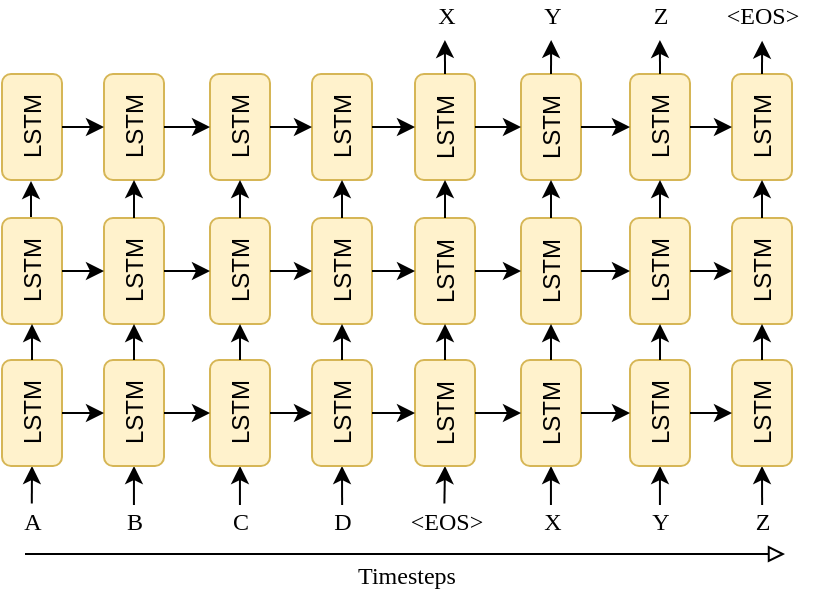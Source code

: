 <mxfile pages="1" version="11.2.8" type="github"><diagram id="mNvA7_34ZhxDh4VkclQN" name="Page-1"><mxGraphModel dx="1422" dy="761" grid="1" gridSize="10" guides="1" tooltips="1" connect="1" arrows="1" fold="1" page="1" pageScale="1" pageWidth="850" pageHeight="1100" math="0" shadow="0"><root><mxCell id="0"/><mxCell id="1" parent="0"/><mxCell id="W7psB1ZoYhxOaM0U4v4y-11" value="A" style="text;html=1;resizable=0;points=[];autosize=1;align=center;verticalAlign=middle;spacingTop=-4;fontFamily=Georgia;" parent="1" vertex="1"><mxGeometry x="168" y="675.5" width="20" height="20" as="geometry"/></mxCell><mxCell id="_nUqMNJ9ulPQI2ODcKf7-5" value="C" style="text;html=1;resizable=0;points=[];autosize=1;align=center;verticalAlign=middle;spacingTop=-4;fontFamily=Georgia;" parent="1" vertex="1"><mxGeometry x="272" y="675.5" width="20" height="20" as="geometry"/></mxCell><mxCell id="_nUqMNJ9ulPQI2ODcKf7-6" value="D" style="text;html=1;resizable=0;points=[];autosize=1;align=center;verticalAlign=middle;spacingTop=-4;fontFamily=Georgia;" parent="1" vertex="1"><mxGeometry x="323" y="675.5" width="20" height="20" as="geometry"/></mxCell><mxCell id="_nUqMNJ9ulPQI2ODcKf7-7" value="B" style="text;html=1;resizable=0;points=[];autosize=1;align=center;verticalAlign=middle;spacingTop=-4;fontFamily=Georgia;" parent="1" vertex="1"><mxGeometry x="219" y="675.5" width="20" height="20" as="geometry"/></mxCell><mxCell id="_nUqMNJ9ulPQI2ODcKf7-12" value="" style="endArrow=classic;html=1;exitX=0.495;exitY=-0.04;exitDx=0;exitDy=0;exitPerimeter=0;entryX=0;entryY=0.5;entryDx=0;entryDy=0;" parent="1" source="W7psB1ZoYhxOaM0U4v4y-11" target="lKFW-4MaCTv4oDSXfOOm-1" edge="1"><mxGeometry width="50" height="50" relative="1" as="geometry"><mxPoint x="162.5" y="824.5" as="sourcePoint"/><mxPoint x="192.412" y="714.5" as="targetPoint"/></mxGeometry></mxCell><mxCell id="_nUqMNJ9ulPQI2ODcKf7-13" value="" style="endArrow=classic;html=1;exitX=0.498;exitY=-0.001;exitDx=0;exitDy=0;exitPerimeter=0;entryX=0;entryY=0.5;entryDx=0;entryDy=0;" parent="1" source="_nUqMNJ9ulPQI2ODcKf7-7" target="lKFW-4MaCTv4oDSXfOOm-2" edge="1"><mxGeometry width="50" height="50" relative="1" as="geometry"><mxPoint x="162.5" y="824.5" as="sourcePoint"/><mxPoint x="272.5" y="714.5" as="targetPoint"/></mxGeometry></mxCell><mxCell id="_nUqMNJ9ulPQI2ODcKf7-14" value="" style="endArrow=classic;html=1;exitX=0.498;exitY=-0.003;exitDx=0;exitDy=0;exitPerimeter=0;entryX=0;entryY=0.5;entryDx=0;entryDy=0;" parent="1" source="_nUqMNJ9ulPQI2ODcKf7-5" target="lKFW-4MaCTv4oDSXfOOm-3" edge="1"><mxGeometry width="50" height="50" relative="1" as="geometry"><mxPoint x="352.5" y="784.5" as="sourcePoint"/><mxPoint x="322.5" y="774.5" as="targetPoint"/></mxGeometry></mxCell><mxCell id="_nUqMNJ9ulPQI2ODcKf7-15" value="" style="endArrow=classic;html=1;exitX=0.503;exitY=-0.003;exitDx=0;exitDy=0;exitPerimeter=0;entryX=0;entryY=0.5;entryDx=0;entryDy=0;" parent="1" source="_nUqMNJ9ulPQI2ODcKf7-6" target="lKFW-4MaCTv4oDSXfOOm-4" edge="1"><mxGeometry width="50" height="50" relative="1" as="geometry"><mxPoint x="422.5" y="764.5" as="sourcePoint"/><mxPoint x="342.5" y="774.5" as="targetPoint"/></mxGeometry></mxCell><mxCell id="_nUqMNJ9ulPQI2ODcKf7-21" value="" style="endArrow=block;html=1;endFill=0;" parent="1" edge="1"><mxGeometry width="50" height="50" relative="1" as="geometry"><mxPoint x="174.5" y="700" as="sourcePoint"/><mxPoint x="554.5" y="700" as="targetPoint"/></mxGeometry></mxCell><mxCell id="_nUqMNJ9ulPQI2ODcKf7-22" value="Timesteps" style="text;html=1;resizable=0;points=[];autosize=1;align=center;verticalAlign=middle;spacingTop=-4;fontFamily=Georgia;" parent="1" vertex="1"><mxGeometry x="329.5" y="703" width="70" height="20" as="geometry"/></mxCell><mxCell id="lKFW-4MaCTv4oDSXfOOm-1" value="LSTM" style="rounded=1;whiteSpace=wrap;html=1;fillColor=#fff2cc;strokeColor=#d6b656;shadow=0;glass=0;comic=0;rotation=-90;" parent="1" vertex="1"><mxGeometry x="151.5" y="614.5" width="53" height="30" as="geometry"/></mxCell><mxCell id="lKFW-4MaCTv4oDSXfOOm-2" value="LSTM" style="rounded=1;whiteSpace=wrap;html=1;fillColor=#fff2cc;strokeColor=#d6b656;shadow=0;glass=0;comic=0;rotation=-90;" parent="1" vertex="1"><mxGeometry x="202.5" y="614.5" width="53" height="30" as="geometry"/></mxCell><mxCell id="lKFW-4MaCTv4oDSXfOOm-3" value="LSTM" style="rounded=1;whiteSpace=wrap;html=1;fillColor=#fff2cc;strokeColor=#d6b656;shadow=0;glass=0;comic=0;rotation=-90;" parent="1" vertex="1"><mxGeometry x="255.5" y="614.5" width="53" height="30" as="geometry"/></mxCell><mxCell id="lKFW-4MaCTv4oDSXfOOm-4" value="LSTM" style="rounded=1;whiteSpace=wrap;html=1;fillColor=#fff2cc;strokeColor=#d6b656;shadow=0;glass=0;comic=0;rotation=-90;" parent="1" vertex="1"><mxGeometry x="306.5" y="614.5" width="53" height="30" as="geometry"/></mxCell><mxCell id="lKFW-4MaCTv4oDSXfOOm-8" value="" style="endArrow=classic;html=1;exitX=0.5;exitY=1;exitDx=0;exitDy=0;entryX=0.5;entryY=0;entryDx=0;entryDy=0;" parent="1" source="lKFW-4MaCTv4oDSXfOOm-1" target="lKFW-4MaCTv4oDSXfOOm-2" edge="1"><mxGeometry width="50" height="50" relative="1" as="geometry"><mxPoint x="112.5" y="794.5" as="sourcePoint"/><mxPoint x="162.5" y="744.5" as="targetPoint"/></mxGeometry></mxCell><mxCell id="lKFW-4MaCTv4oDSXfOOm-9" value="" style="endArrow=classic;html=1;exitX=0.5;exitY=1;exitDx=0;exitDy=0;entryX=0.5;entryY=0;entryDx=0;entryDy=0;" parent="1" source="lKFW-4MaCTv4oDSXfOOm-2" target="lKFW-4MaCTv4oDSXfOOm-3" edge="1"><mxGeometry width="50" height="50" relative="1" as="geometry"><mxPoint x="203.0" y="639.5" as="sourcePoint"/><mxPoint x="224" y="639.5" as="targetPoint"/></mxGeometry></mxCell><mxCell id="lKFW-4MaCTv4oDSXfOOm-10" value="" style="endArrow=classic;html=1;exitX=0.5;exitY=1;exitDx=0;exitDy=0;entryX=0.5;entryY=0;entryDx=0;entryDy=0;" parent="1" source="lKFW-4MaCTv4oDSXfOOm-3" target="lKFW-4MaCTv4oDSXfOOm-4" edge="1"><mxGeometry width="50" height="50" relative="1" as="geometry"><mxPoint x="211.0" y="649.5" as="sourcePoint"/><mxPoint x="232" y="649.5" as="targetPoint"/></mxGeometry></mxCell><mxCell id="lKFW-4MaCTv4oDSXfOOm-11" value="LSTM" style="rounded=1;whiteSpace=wrap;html=1;fillColor=#fff2cc;strokeColor=#d6b656;shadow=0;glass=0;comic=0;rotation=-90;" parent="1" vertex="1"><mxGeometry x="151.5" y="543.5" width="53" height="30" as="geometry"/></mxCell><mxCell id="lKFW-4MaCTv4oDSXfOOm-12" value="LSTM" style="rounded=1;whiteSpace=wrap;html=1;fillColor=#fff2cc;strokeColor=#d6b656;shadow=0;glass=0;comic=0;rotation=-90;" parent="1" vertex="1"><mxGeometry x="202.5" y="543.5" width="53" height="30" as="geometry"/></mxCell><mxCell id="lKFW-4MaCTv4oDSXfOOm-13" value="LSTM" style="rounded=1;whiteSpace=wrap;html=1;fillColor=#fff2cc;strokeColor=#d6b656;shadow=0;glass=0;comic=0;rotation=-90;" parent="1" vertex="1"><mxGeometry x="306.5" y="471.5" width="53" height="30" as="geometry"/></mxCell><mxCell id="lKFW-4MaCTv4oDSXfOOm-14" value="LSTM" style="rounded=1;whiteSpace=wrap;html=1;fillColor=#fff2cc;strokeColor=#d6b656;shadow=0;glass=0;comic=0;rotation=-90;" parent="1" vertex="1"><mxGeometry x="255.5" y="543.5" width="53" height="30" as="geometry"/></mxCell><mxCell id="lKFW-4MaCTv4oDSXfOOm-15" value="LSTM" style="rounded=1;whiteSpace=wrap;html=1;fillColor=#fff2cc;strokeColor=#d6b656;shadow=0;glass=0;comic=0;rotation=-90;" parent="1" vertex="1"><mxGeometry x="151.5" y="471.5" width="53" height="30" as="geometry"/></mxCell><mxCell id="lKFW-4MaCTv4oDSXfOOm-16" value="LSTM" style="rounded=1;whiteSpace=wrap;html=1;fillColor=#fff2cc;strokeColor=#d6b656;shadow=0;glass=0;comic=0;rotation=-90;" parent="1" vertex="1"><mxGeometry x="202.5" y="471.5" width="53" height="30" as="geometry"/></mxCell><mxCell id="lKFW-4MaCTv4oDSXfOOm-17" value="LSTM" style="rounded=1;whiteSpace=wrap;html=1;fillColor=#fff2cc;strokeColor=#d6b656;shadow=0;glass=0;comic=0;rotation=-90;" parent="1" vertex="1"><mxGeometry x="255.5" y="471.5" width="53" height="30" as="geometry"/></mxCell><mxCell id="lKFW-4MaCTv4oDSXfOOm-18" value="LSTM" style="rounded=1;whiteSpace=wrap;html=1;fillColor=#fff2cc;strokeColor=#d6b656;shadow=0;glass=0;comic=0;rotation=-90;" parent="1" vertex="1"><mxGeometry x="306.5" y="543.5" width="53" height="30" as="geometry"/></mxCell><mxCell id="lKFW-4MaCTv4oDSXfOOm-23" value="" style="endArrow=classic;html=1;entryX=0;entryY=0.5;entryDx=0;entryDy=0;exitX=1;exitY=0.5;exitDx=0;exitDy=0;" parent="1" source="lKFW-4MaCTv4oDSXfOOm-1" target="lKFW-4MaCTv4oDSXfOOm-11" edge="1"><mxGeometry width="50" height="50" relative="1" as="geometry"><mxPoint x="22.5" y="793.5" as="sourcePoint"/><mxPoint x="72.5" y="743.5" as="targetPoint"/></mxGeometry></mxCell><mxCell id="lKFW-4MaCTv4oDSXfOOm-24" value="" style="endArrow=classic;html=1;entryX=0;entryY=0.5;entryDx=0;entryDy=0;exitX=1;exitY=0.5;exitDx=0;exitDy=0;" parent="1" edge="1"><mxGeometry width="50" height="50" relative="1" as="geometry"><mxPoint x="177.5" y="531.5" as="sourcePoint"/><mxPoint x="177.5" y="513.5" as="targetPoint"/></mxGeometry></mxCell><mxCell id="lKFW-4MaCTv4oDSXfOOm-25" value="" style="endArrow=classic;html=1;entryX=0;entryY=0.5;entryDx=0;entryDy=0;exitX=1;exitY=0.5;exitDx=0;exitDy=0;" parent="1" source="lKFW-4MaCTv4oDSXfOOm-2" target="lKFW-4MaCTv4oDSXfOOm-12" edge="1"><mxGeometry width="50" height="50" relative="1" as="geometry"><mxPoint x="22.5" y="793.5" as="sourcePoint"/><mxPoint x="72.5" y="743.5" as="targetPoint"/></mxGeometry></mxCell><mxCell id="lKFW-4MaCTv4oDSXfOOm-26" value="" style="endArrow=classic;html=1;entryX=0;entryY=0.5;entryDx=0;entryDy=0;exitX=1;exitY=0.5;exitDx=0;exitDy=0;" parent="1" source="lKFW-4MaCTv4oDSXfOOm-3" target="lKFW-4MaCTv4oDSXfOOm-14" edge="1"><mxGeometry width="50" height="50" relative="1" as="geometry"><mxPoint x="237" y="613" as="sourcePoint"/><mxPoint x="237" y="595" as="targetPoint"/></mxGeometry></mxCell><mxCell id="lKFW-4MaCTv4oDSXfOOm-27" value="" style="endArrow=classic;html=1;entryX=0;entryY=0.5;entryDx=0;entryDy=0;exitX=1;exitY=0.5;exitDx=0;exitDy=0;" parent="1" source="lKFW-4MaCTv4oDSXfOOm-4" target="lKFW-4MaCTv4oDSXfOOm-18" edge="1"><mxGeometry width="50" height="50" relative="1" as="geometry"><mxPoint x="245" y="623" as="sourcePoint"/><mxPoint x="245" y="605" as="targetPoint"/></mxGeometry></mxCell><mxCell id="lKFW-4MaCTv4oDSXfOOm-28" value="" style="endArrow=classic;html=1;entryX=0;entryY=0.5;entryDx=0;entryDy=0;exitX=1;exitY=0.5;exitDx=0;exitDy=0;" parent="1" source="lKFW-4MaCTv4oDSXfOOm-12" target="lKFW-4MaCTv4oDSXfOOm-16" edge="1"><mxGeometry width="50" height="50" relative="1" as="geometry"><mxPoint x="262.5" y="543.5" as="sourcePoint"/><mxPoint x="255" y="513.5" as="targetPoint"/></mxGeometry></mxCell><mxCell id="lKFW-4MaCTv4oDSXfOOm-30" value="" style="endArrow=classic;html=1;entryX=0;entryY=0.5;entryDx=0;entryDy=0;exitX=1;exitY=0.5;exitDx=0;exitDy=0;" parent="1" source="lKFW-4MaCTv4oDSXfOOm-14" target="lKFW-4MaCTv4oDSXfOOm-17" edge="1"><mxGeometry width="50" height="50" relative="1" as="geometry"><mxPoint x="237" y="542" as="sourcePoint"/><mxPoint x="237" y="523" as="targetPoint"/></mxGeometry></mxCell><mxCell id="lKFW-4MaCTv4oDSXfOOm-31" value="" style="endArrow=classic;html=1;entryX=0;entryY=0.5;entryDx=0;entryDy=0;exitX=1;exitY=0.5;exitDx=0;exitDy=0;" parent="1" source="lKFW-4MaCTv4oDSXfOOm-18" target="lKFW-4MaCTv4oDSXfOOm-13" edge="1"><mxGeometry width="50" height="50" relative="1" as="geometry"><mxPoint x="245" y="552" as="sourcePoint"/><mxPoint x="245" y="533" as="targetPoint"/></mxGeometry></mxCell><mxCell id="lKFW-4MaCTv4oDSXfOOm-37" value="" style="endArrow=classic;html=1;entryX=0.5;entryY=0;entryDx=0;entryDy=0;exitX=0.5;exitY=1;exitDx=0;exitDy=0;" parent="1" source="lKFW-4MaCTv4oDSXfOOm-11" target="lKFW-4MaCTv4oDSXfOOm-12" edge="1"><mxGeometry width="50" height="50" relative="1" as="geometry"><mxPoint x="218" y="500" as="sourcePoint"/><mxPoint x="218" y="481.0" as="targetPoint"/></mxGeometry></mxCell><mxCell id="lKFW-4MaCTv4oDSXfOOm-38" value="" style="endArrow=classic;html=1;entryX=0.5;entryY=0;entryDx=0;entryDy=0;exitX=0.5;exitY=1;exitDx=0;exitDy=0;" parent="1" source="lKFW-4MaCTv4oDSXfOOm-14" target="lKFW-4MaCTv4oDSXfOOm-18" edge="1"><mxGeometry width="50" height="50" relative="1" as="geometry"><mxPoint x="262.5" y="532.5" as="sourcePoint"/><mxPoint x="262.5" y="513.5" as="targetPoint"/></mxGeometry></mxCell><mxCell id="lKFW-4MaCTv4oDSXfOOm-39" value="" style="endArrow=classic;html=1;entryX=0.5;entryY=0;entryDx=0;entryDy=0;exitX=0.5;exitY=1;exitDx=0;exitDy=0;" parent="1" source="lKFW-4MaCTv4oDSXfOOm-12" target="lKFW-4MaCTv4oDSXfOOm-14" edge="1"><mxGeometry width="50" height="50" relative="1" as="geometry"><mxPoint x="238" y="520" as="sourcePoint"/><mxPoint x="238" y="501.0" as="targetPoint"/></mxGeometry></mxCell><mxCell id="lKFW-4MaCTv4oDSXfOOm-40" value="" style="endArrow=classic;html=1;entryX=0.5;entryY=0;entryDx=0;entryDy=0;exitX=0.5;exitY=1;exitDx=0;exitDy=0;" parent="1" source="lKFW-4MaCTv4oDSXfOOm-15" target="lKFW-4MaCTv4oDSXfOOm-16" edge="1"><mxGeometry width="50" height="50" relative="1" as="geometry"><mxPoint x="248" y="530" as="sourcePoint"/><mxPoint x="248" y="511.0" as="targetPoint"/></mxGeometry></mxCell><mxCell id="lKFW-4MaCTv4oDSXfOOm-41" value="" style="endArrow=classic;html=1;entryX=0.5;entryY=0;entryDx=0;entryDy=0;exitX=0.5;exitY=1;exitDx=0;exitDy=0;" parent="1" source="lKFW-4MaCTv4oDSXfOOm-16" target="lKFW-4MaCTv4oDSXfOOm-17" edge="1"><mxGeometry width="50" height="50" relative="1" as="geometry"><mxPoint x="258" y="540" as="sourcePoint"/><mxPoint x="258" y="521" as="targetPoint"/></mxGeometry></mxCell><mxCell id="lKFW-4MaCTv4oDSXfOOm-42" value="" style="endArrow=classic;html=1;entryX=0.5;entryY=0;entryDx=0;entryDy=0;exitX=0.5;exitY=1;exitDx=0;exitDy=0;" parent="1" source="lKFW-4MaCTv4oDSXfOOm-17" target="lKFW-4MaCTv4oDSXfOOm-13" edge="1"><mxGeometry width="50" height="50" relative="1" as="geometry"><mxPoint x="262.5" y="532.5" as="sourcePoint"/><mxPoint x="262.5" y="513.5" as="targetPoint"/></mxGeometry></mxCell><mxCell id="lKFW-4MaCTv4oDSXfOOm-86" value="&amp;lt;EOS&amp;gt;" style="text;html=1;resizable=0;points=[];autosize=1;align=center;verticalAlign=middle;spacingTop=-4;fontFamily=Georgia;" parent="1" vertex="1"><mxGeometry x="354.5" y="675.5" width="60" height="20" as="geometry"/></mxCell><mxCell id="lKFW-4MaCTv4oDSXfOOm-87" value="Y" style="text;html=1;resizable=0;points=[];autosize=1;align=center;verticalAlign=middle;spacingTop=-4;fontFamily=Georgia;" parent="1" vertex="1"><mxGeometry x="482" y="675.5" width="20" height="20" as="geometry"/></mxCell><mxCell id="lKFW-4MaCTv4oDSXfOOm-88" value="Z" style="text;html=1;resizable=0;points=[];autosize=1;align=center;verticalAlign=middle;spacingTop=-4;fontFamily=Georgia;" parent="1" vertex="1"><mxGeometry x="533" y="675.5" width="20" height="20" as="geometry"/></mxCell><mxCell id="lKFW-4MaCTv4oDSXfOOm-89" value="X" style="text;html=1;resizable=0;points=[];autosize=1;align=center;verticalAlign=middle;spacingTop=-4;fontFamily=Georgia;" parent="1" vertex="1"><mxGeometry x="427.5" y="675.5" width="20" height="20" as="geometry"/></mxCell><mxCell id="lKFW-4MaCTv4oDSXfOOm-90" value="" style="endArrow=classic;html=1;exitX=0.495;exitY=-0.04;exitDx=0;exitDy=0;exitPerimeter=0;entryX=0;entryY=0.5;entryDx=0;entryDy=0;" parent="1" source="lKFW-4MaCTv4oDSXfOOm-86" target="lKFW-4MaCTv4oDSXfOOm-94" edge="1"><mxGeometry width="50" height="50" relative="1" as="geometry"><mxPoint x="372.5" y="826" as="sourcePoint"/><mxPoint x="402.412" y="716" as="targetPoint"/></mxGeometry></mxCell><mxCell id="lKFW-4MaCTv4oDSXfOOm-91" value="" style="endArrow=classic;html=1;exitX=0.498;exitY=-0.001;exitDx=0;exitDy=0;exitPerimeter=0;entryX=0;entryY=0.5;entryDx=0;entryDy=0;" parent="1" source="lKFW-4MaCTv4oDSXfOOm-89" target="lKFW-4MaCTv4oDSXfOOm-95" edge="1"><mxGeometry width="50" height="50" relative="1" as="geometry"><mxPoint x="372.5" y="826" as="sourcePoint"/><mxPoint x="482.5" y="716" as="targetPoint"/></mxGeometry></mxCell><mxCell id="lKFW-4MaCTv4oDSXfOOm-92" value="" style="endArrow=classic;html=1;exitX=0.498;exitY=-0.003;exitDx=0;exitDy=0;exitPerimeter=0;entryX=0;entryY=0.5;entryDx=0;entryDy=0;" parent="1" source="lKFW-4MaCTv4oDSXfOOm-87" target="lKFW-4MaCTv4oDSXfOOm-96" edge="1"><mxGeometry width="50" height="50" relative="1" as="geometry"><mxPoint x="562.5" y="786" as="sourcePoint"/><mxPoint x="532.5" y="776" as="targetPoint"/></mxGeometry></mxCell><mxCell id="lKFW-4MaCTv4oDSXfOOm-93" value="" style="endArrow=classic;html=1;exitX=0.503;exitY=-0.003;exitDx=0;exitDy=0;exitPerimeter=0;entryX=0;entryY=0.5;entryDx=0;entryDy=0;" parent="1" source="lKFW-4MaCTv4oDSXfOOm-88" target="lKFW-4MaCTv4oDSXfOOm-97" edge="1"><mxGeometry width="50" height="50" relative="1" as="geometry"><mxPoint x="632.5" y="766" as="sourcePoint"/><mxPoint x="552.5" y="776" as="targetPoint"/></mxGeometry></mxCell><mxCell id="lKFW-4MaCTv4oDSXfOOm-94" value="LSTM" style="rounded=1;whiteSpace=wrap;html=1;fillColor=#fff2cc;strokeColor=#d6b656;shadow=0;glass=0;comic=0;rotation=-90;" parent="1" vertex="1"><mxGeometry x="358" y="614.5" width="53" height="30" as="geometry"/></mxCell><mxCell id="lKFW-4MaCTv4oDSXfOOm-95" value="LSTM" style="rounded=1;whiteSpace=wrap;html=1;fillColor=#fff2cc;strokeColor=#d6b656;shadow=0;glass=0;comic=0;rotation=-90;" parent="1" vertex="1"><mxGeometry x="411" y="614.5" width="53" height="30" as="geometry"/></mxCell><mxCell id="lKFW-4MaCTv4oDSXfOOm-96" value="LSTM" style="rounded=1;whiteSpace=wrap;html=1;fillColor=#fff2cc;strokeColor=#d6b656;shadow=0;glass=0;comic=0;rotation=-90;" parent="1" vertex="1"><mxGeometry x="465.5" y="614.5" width="53" height="30" as="geometry"/></mxCell><mxCell id="lKFW-4MaCTv4oDSXfOOm-97" value="LSTM" style="rounded=1;whiteSpace=wrap;html=1;fillColor=#fff2cc;strokeColor=#d6b656;shadow=0;glass=0;comic=0;rotation=-90;" parent="1" vertex="1"><mxGeometry x="516.5" y="614.5" width="53" height="30" as="geometry"/></mxCell><mxCell id="lKFW-4MaCTv4oDSXfOOm-98" value="" style="endArrow=classic;html=1;exitX=0.5;exitY=1;exitDx=0;exitDy=0;entryX=0.5;entryY=0;entryDx=0;entryDy=0;" parent="1" source="lKFW-4MaCTv4oDSXfOOm-94" target="lKFW-4MaCTv4oDSXfOOm-95" edge="1"><mxGeometry width="50" height="50" relative="1" as="geometry"><mxPoint x="322.5" y="796" as="sourcePoint"/><mxPoint x="372.5" y="746" as="targetPoint"/></mxGeometry></mxCell><mxCell id="lKFW-4MaCTv4oDSXfOOm-99" value="" style="endArrow=classic;html=1;exitX=0.5;exitY=1;exitDx=0;exitDy=0;entryX=0.5;entryY=0;entryDx=0;entryDy=0;" parent="1" source="lKFW-4MaCTv4oDSXfOOm-95" target="lKFW-4MaCTv4oDSXfOOm-96" edge="1"><mxGeometry width="50" height="50" relative="1" as="geometry"><mxPoint x="413.0" y="641" as="sourcePoint"/><mxPoint x="434" y="641" as="targetPoint"/></mxGeometry></mxCell><mxCell id="lKFW-4MaCTv4oDSXfOOm-100" value="" style="endArrow=classic;html=1;exitX=0.5;exitY=1;exitDx=0;exitDy=0;entryX=0.5;entryY=0;entryDx=0;entryDy=0;" parent="1" source="lKFW-4MaCTv4oDSXfOOm-96" target="lKFW-4MaCTv4oDSXfOOm-97" edge="1"><mxGeometry width="50" height="50" relative="1" as="geometry"><mxPoint x="421.0" y="651" as="sourcePoint"/><mxPoint x="442" y="651" as="targetPoint"/></mxGeometry></mxCell><mxCell id="lKFW-4MaCTv4oDSXfOOm-101" value="LSTM" style="rounded=1;whiteSpace=wrap;html=1;fillColor=#fff2cc;strokeColor=#d6b656;shadow=0;glass=0;comic=0;rotation=-90;" parent="1" vertex="1"><mxGeometry x="358" y="543.5" width="53" height="30" as="geometry"/></mxCell><mxCell id="lKFW-4MaCTv4oDSXfOOm-102" value="LSTM" style="rounded=1;whiteSpace=wrap;html=1;fillColor=#fff2cc;strokeColor=#d6b656;shadow=0;glass=0;comic=0;rotation=-90;" parent="1" vertex="1"><mxGeometry x="411" y="543.5" width="53" height="30" as="geometry"/></mxCell><mxCell id="lKFW-4MaCTv4oDSXfOOm-103" value="LSTM" style="rounded=1;whiteSpace=wrap;html=1;fillColor=#fff2cc;strokeColor=#d6b656;shadow=0;glass=0;comic=0;rotation=-90;" parent="1" vertex="1"><mxGeometry x="516.5" y="471.5" width="53" height="30" as="geometry"/></mxCell><mxCell id="lKFW-4MaCTv4oDSXfOOm-104" value="LSTM" style="rounded=1;whiteSpace=wrap;html=1;fillColor=#fff2cc;strokeColor=#d6b656;shadow=0;glass=0;comic=0;rotation=-90;" parent="1" vertex="1"><mxGeometry x="465.5" y="543.5" width="53" height="30" as="geometry"/></mxCell><mxCell id="lKFW-4MaCTv4oDSXfOOm-105" value="LSTM" style="rounded=1;whiteSpace=wrap;html=1;fillColor=#fff2cc;strokeColor=#d6b656;shadow=0;glass=0;comic=0;rotation=-90;" parent="1" vertex="1"><mxGeometry x="358" y="471.5" width="53" height="30" as="geometry"/></mxCell><mxCell id="lKFW-4MaCTv4oDSXfOOm-106" value="LSTM" style="rounded=1;whiteSpace=wrap;html=1;fillColor=#fff2cc;strokeColor=#d6b656;shadow=0;glass=0;comic=0;rotation=-90;" parent="1" vertex="1"><mxGeometry x="411" y="471.5" width="53" height="30" as="geometry"/></mxCell><mxCell id="lKFW-4MaCTv4oDSXfOOm-107" value="LSTM" style="rounded=1;whiteSpace=wrap;html=1;fillColor=#fff2cc;strokeColor=#d6b656;shadow=0;glass=0;comic=0;rotation=-90;" parent="1" vertex="1"><mxGeometry x="465.5" y="471.5" width="53" height="30" as="geometry"/></mxCell><mxCell id="lKFW-4MaCTv4oDSXfOOm-108" value="LSTM" style="rounded=1;whiteSpace=wrap;html=1;fillColor=#fff2cc;strokeColor=#d6b656;shadow=0;glass=0;comic=0;rotation=-90;" parent="1" vertex="1"><mxGeometry x="516.5" y="543.5" width="53" height="30" as="geometry"/></mxCell><mxCell id="lKFW-4MaCTv4oDSXfOOm-109" value="" style="endArrow=classic;html=1;entryX=0;entryY=0.5;entryDx=0;entryDy=0;exitX=1;exitY=0.5;exitDx=0;exitDy=0;" parent="1" source="lKFW-4MaCTv4oDSXfOOm-94" target="lKFW-4MaCTv4oDSXfOOm-101" edge="1"><mxGeometry width="50" height="50" relative="1" as="geometry"><mxPoint x="232.5" y="795" as="sourcePoint"/><mxPoint x="282.5" y="745" as="targetPoint"/></mxGeometry></mxCell><mxCell id="lKFW-4MaCTv4oDSXfOOm-111" value="" style="endArrow=classic;html=1;entryX=0;entryY=0.5;entryDx=0;entryDy=0;exitX=1;exitY=0.5;exitDx=0;exitDy=0;" parent="1" source="lKFW-4MaCTv4oDSXfOOm-95" target="lKFW-4MaCTv4oDSXfOOm-102" edge="1"><mxGeometry width="50" height="50" relative="1" as="geometry"><mxPoint x="232.5" y="795" as="sourcePoint"/><mxPoint x="282.5" y="745" as="targetPoint"/></mxGeometry></mxCell><mxCell id="lKFW-4MaCTv4oDSXfOOm-112" value="" style="endArrow=classic;html=1;entryX=0;entryY=0.5;entryDx=0;entryDy=0;exitX=1;exitY=0.5;exitDx=0;exitDy=0;" parent="1" source="lKFW-4MaCTv4oDSXfOOm-96" target="lKFW-4MaCTv4oDSXfOOm-104" edge="1"><mxGeometry width="50" height="50" relative="1" as="geometry"><mxPoint x="447" y="614.5" as="sourcePoint"/><mxPoint x="447" y="596.5" as="targetPoint"/></mxGeometry></mxCell><mxCell id="lKFW-4MaCTv4oDSXfOOm-113" value="" style="endArrow=classic;html=1;entryX=0;entryY=0.5;entryDx=0;entryDy=0;exitX=1;exitY=0.5;exitDx=0;exitDy=0;" parent="1" source="lKFW-4MaCTv4oDSXfOOm-97" target="lKFW-4MaCTv4oDSXfOOm-108" edge="1"><mxGeometry width="50" height="50" relative="1" as="geometry"><mxPoint x="455" y="624.5" as="sourcePoint"/><mxPoint x="455" y="606.5" as="targetPoint"/></mxGeometry></mxCell><mxCell id="lKFW-4MaCTv4oDSXfOOm-114" value="" style="endArrow=classic;html=1;entryX=0;entryY=0.5;entryDx=0;entryDy=0;exitX=1;exitY=0.5;exitDx=0;exitDy=0;" parent="1" source="lKFW-4MaCTv4oDSXfOOm-102" target="lKFW-4MaCTv4oDSXfOOm-106" edge="1"><mxGeometry width="50" height="50" relative="1" as="geometry"><mxPoint x="472.5" y="545" as="sourcePoint"/><mxPoint x="465" y="515" as="targetPoint"/></mxGeometry></mxCell><mxCell id="lKFW-4MaCTv4oDSXfOOm-115" value="" style="endArrow=classic;html=1;entryX=0;entryY=0.5;entryDx=0;entryDy=0;exitX=1;exitY=0.5;exitDx=0;exitDy=0;" parent="1" source="lKFW-4MaCTv4oDSXfOOm-104" target="lKFW-4MaCTv4oDSXfOOm-107" edge="1"><mxGeometry width="50" height="50" relative="1" as="geometry"><mxPoint x="447" y="543.5" as="sourcePoint"/><mxPoint x="447" y="524.5" as="targetPoint"/></mxGeometry></mxCell><mxCell id="lKFW-4MaCTv4oDSXfOOm-116" value="" style="endArrow=classic;html=1;entryX=0;entryY=0.5;entryDx=0;entryDy=0;exitX=1;exitY=0.5;exitDx=0;exitDy=0;" parent="1" source="lKFW-4MaCTv4oDSXfOOm-108" target="lKFW-4MaCTv4oDSXfOOm-103" edge="1"><mxGeometry width="50" height="50" relative="1" as="geometry"><mxPoint x="455" y="553.5" as="sourcePoint"/><mxPoint x="455" y="534.5" as="targetPoint"/></mxGeometry></mxCell><mxCell id="lKFW-4MaCTv4oDSXfOOm-117" value="" style="endArrow=classic;html=1;exitX=1;exitY=0.5;exitDx=0;exitDy=0;entryX=0.498;entryY=0.998;entryDx=0;entryDy=0;entryPerimeter=0;" parent="1" source="lKFW-4MaCTv4oDSXfOOm-105" target="lKFW-4MaCTv4oDSXfOOm-133" edge="1"><mxGeometry width="50" height="50" relative="1" as="geometry"><mxPoint x="352.5" y="463" as="sourcePoint"/><mxPoint x="390" y="450" as="targetPoint"/><Array as="points"/></mxGeometry></mxCell><mxCell id="lKFW-4MaCTv4oDSXfOOm-118" value="" style="endArrow=classic;html=1;entryX=0.504;entryY=0.998;entryDx=0;entryDy=0;exitX=1;exitY=0.5;exitDx=0;exitDy=0;entryPerimeter=0;" parent="1" source="lKFW-4MaCTv4oDSXfOOm-106" target="lKFW-4MaCTv4oDSXfOOm-134" edge="1"><mxGeometry width="50" height="50" relative="1" as="geometry"><mxPoint x="412.5" y="464" as="sourcePoint"/><mxPoint x="439.0" y="442.5" as="targetPoint"/></mxGeometry></mxCell><mxCell id="lKFW-4MaCTv4oDSXfOOm-119" value="" style="endArrow=classic;html=1;entryX=0.498;entryY=0.998;entryDx=0;entryDy=0;exitX=1;exitY=0.5;exitDx=0;exitDy=0;entryPerimeter=0;" parent="1" source="lKFW-4MaCTv4oDSXfOOm-107" target="lKFW-4MaCTv4oDSXfOOm-137" edge="1"><mxGeometry width="50" height="50" relative="1" as="geometry"><mxPoint x="463" y="464" as="sourcePoint"/><mxPoint x="492" y="442.5" as="targetPoint"/></mxGeometry></mxCell><mxCell id="lKFW-4MaCTv4oDSXfOOm-120" value="" style="endArrow=classic;html=1;exitX=1;exitY=0.5;exitDx=0;exitDy=0;entryX=0.501;entryY=1.017;entryDx=0;entryDy=0;entryPerimeter=0;" parent="1" source="lKFW-4MaCTv4oDSXfOOm-103" target="lKFW-4MaCTv4oDSXfOOm-127" edge="1"><mxGeometry width="50" height="50" relative="1" as="geometry"><mxPoint x="518" y="464" as="sourcePoint"/><mxPoint x="543.5" y="443" as="targetPoint"/></mxGeometry></mxCell><mxCell id="lKFW-4MaCTv4oDSXfOOm-121" value="" style="endArrow=classic;html=1;entryX=0.5;entryY=0;entryDx=0;entryDy=0;exitX=0.5;exitY=1;exitDx=0;exitDy=0;" parent="1" source="lKFW-4MaCTv4oDSXfOOm-101" target="lKFW-4MaCTv4oDSXfOOm-102" edge="1"><mxGeometry width="50" height="50" relative="1" as="geometry"><mxPoint x="428" y="501.5" as="sourcePoint"/><mxPoint x="428" y="482.5" as="targetPoint"/></mxGeometry></mxCell><mxCell id="lKFW-4MaCTv4oDSXfOOm-122" value="" style="endArrow=classic;html=1;entryX=0.5;entryY=0;entryDx=0;entryDy=0;exitX=0.5;exitY=1;exitDx=0;exitDy=0;" parent="1" source="lKFW-4MaCTv4oDSXfOOm-104" target="lKFW-4MaCTv4oDSXfOOm-108" edge="1"><mxGeometry width="50" height="50" relative="1" as="geometry"><mxPoint x="472.5" y="534" as="sourcePoint"/><mxPoint x="472.5" y="515" as="targetPoint"/></mxGeometry></mxCell><mxCell id="lKFW-4MaCTv4oDSXfOOm-123" value="" style="endArrow=classic;html=1;entryX=0.5;entryY=0;entryDx=0;entryDy=0;exitX=0.5;exitY=1;exitDx=0;exitDy=0;" parent="1" source="lKFW-4MaCTv4oDSXfOOm-102" target="lKFW-4MaCTv4oDSXfOOm-104" edge="1"><mxGeometry width="50" height="50" relative="1" as="geometry"><mxPoint x="448" y="521.5" as="sourcePoint"/><mxPoint x="448" y="502.5" as="targetPoint"/></mxGeometry></mxCell><mxCell id="lKFW-4MaCTv4oDSXfOOm-124" value="" style="endArrow=classic;html=1;entryX=0.5;entryY=0;entryDx=0;entryDy=0;exitX=0.5;exitY=1;exitDx=0;exitDy=0;" parent="1" source="lKFW-4MaCTv4oDSXfOOm-105" target="lKFW-4MaCTv4oDSXfOOm-106" edge="1"><mxGeometry width="50" height="50" relative="1" as="geometry"><mxPoint x="458" y="531.5" as="sourcePoint"/><mxPoint x="458" y="512.5" as="targetPoint"/></mxGeometry></mxCell><mxCell id="lKFW-4MaCTv4oDSXfOOm-125" value="" style="endArrow=classic;html=1;entryX=0.5;entryY=0;entryDx=0;entryDy=0;exitX=0.5;exitY=1;exitDx=0;exitDy=0;" parent="1" source="lKFW-4MaCTv4oDSXfOOm-106" target="lKFW-4MaCTv4oDSXfOOm-107" edge="1"><mxGeometry width="50" height="50" relative="1" as="geometry"><mxPoint x="468" y="541.5" as="sourcePoint"/><mxPoint x="468" y="522.5" as="targetPoint"/></mxGeometry></mxCell><mxCell id="lKFW-4MaCTv4oDSXfOOm-126" value="" style="endArrow=classic;html=1;entryX=0.5;entryY=0;entryDx=0;entryDy=0;exitX=0.5;exitY=1;exitDx=0;exitDy=0;" parent="1" source="lKFW-4MaCTv4oDSXfOOm-107" target="lKFW-4MaCTv4oDSXfOOm-103" edge="1"><mxGeometry width="50" height="50" relative="1" as="geometry"><mxPoint x="472.5" y="534" as="sourcePoint"/><mxPoint x="472.5" y="515" as="targetPoint"/></mxGeometry></mxCell><mxCell id="lKFW-4MaCTv4oDSXfOOm-127" value="&amp;lt;EOS&amp;gt;" style="text;html=1;resizable=0;points=[];autosize=1;align=center;verticalAlign=middle;spacingTop=-4;fontFamily=Georgia;" parent="1" vertex="1"><mxGeometry x="513" y="423" width="60" height="20" as="geometry"/></mxCell><mxCell id="lKFW-4MaCTv4oDSXfOOm-133" value="X" style="text;html=1;resizable=0;points=[];autosize=1;align=center;verticalAlign=middle;spacingTop=-4;fontFamily=Georgia;" parent="1" vertex="1"><mxGeometry x="374.5" y="423" width="20" height="20" as="geometry"/></mxCell><mxCell id="lKFW-4MaCTv4oDSXfOOm-134" value="Y" style="text;html=1;resizable=0;points=[];autosize=1;align=center;verticalAlign=middle;spacingTop=-4;fontFamily=Georgia;" parent="1" vertex="1"><mxGeometry x="427.5" y="423" width="20" height="20" as="geometry"/></mxCell><mxCell id="lKFW-4MaCTv4oDSXfOOm-137" value="Z" style="text;html=1;resizable=0;points=[];autosize=1;align=center;verticalAlign=middle;spacingTop=-4;fontFamily=Georgia;" parent="1" vertex="1"><mxGeometry x="482" y="423" width="20" height="20" as="geometry"/></mxCell><mxCell id="lKFW-4MaCTv4oDSXfOOm-138" value="" style="endArrow=classic;html=1;exitX=0.5;exitY=1;exitDx=0;exitDy=0;entryX=0.5;entryY=0;entryDx=0;entryDy=0;" parent="1" source="lKFW-4MaCTv4oDSXfOOm-4" target="lKFW-4MaCTv4oDSXfOOm-94" edge="1"><mxGeometry width="50" height="50" relative="1" as="geometry"><mxPoint x="160" y="790" as="sourcePoint"/><mxPoint x="210" y="740" as="targetPoint"/></mxGeometry></mxCell><mxCell id="lKFW-4MaCTv4oDSXfOOm-139" value="" style="endArrow=classic;html=1;exitX=0.5;exitY=1;exitDx=0;exitDy=0;entryX=0.5;entryY=0;entryDx=0;entryDy=0;" parent="1" source="lKFW-4MaCTv4oDSXfOOm-18" target="lKFW-4MaCTv4oDSXfOOm-101" edge="1"><mxGeometry width="50" height="50" relative="1" as="geometry"><mxPoint x="358" y="639.5" as="sourcePoint"/><mxPoint x="379.5" y="639.5" as="targetPoint"/></mxGeometry></mxCell><mxCell id="lKFW-4MaCTv4oDSXfOOm-140" value="" style="endArrow=classic;html=1;exitX=0.5;exitY=1;exitDx=0;exitDy=0;entryX=0.5;entryY=0;entryDx=0;entryDy=0;" parent="1" source="lKFW-4MaCTv4oDSXfOOm-13" target="lKFW-4MaCTv4oDSXfOOm-105" edge="1"><mxGeometry width="50" height="50" relative="1" as="geometry"><mxPoint x="368" y="649.5" as="sourcePoint"/><mxPoint x="389.5" y="649.5" as="targetPoint"/></mxGeometry></mxCell><mxCell id="lKFW-4MaCTv4oDSXfOOm-143" value="" style="endArrow=classic;html=1;entryX=0;entryY=0.5;entryDx=0;entryDy=0;exitX=1;exitY=0.5;exitDx=0;exitDy=0;" parent="1" source="lKFW-4MaCTv4oDSXfOOm-101" target="lKFW-4MaCTv4oDSXfOOm-105" edge="1"><mxGeometry width="50" height="50" relative="1" as="geometry"><mxPoint x="160" y="790" as="sourcePoint"/><mxPoint x="210" y="740" as="targetPoint"/></mxGeometry></mxCell></root></mxGraphModel></diagram></mxfile>